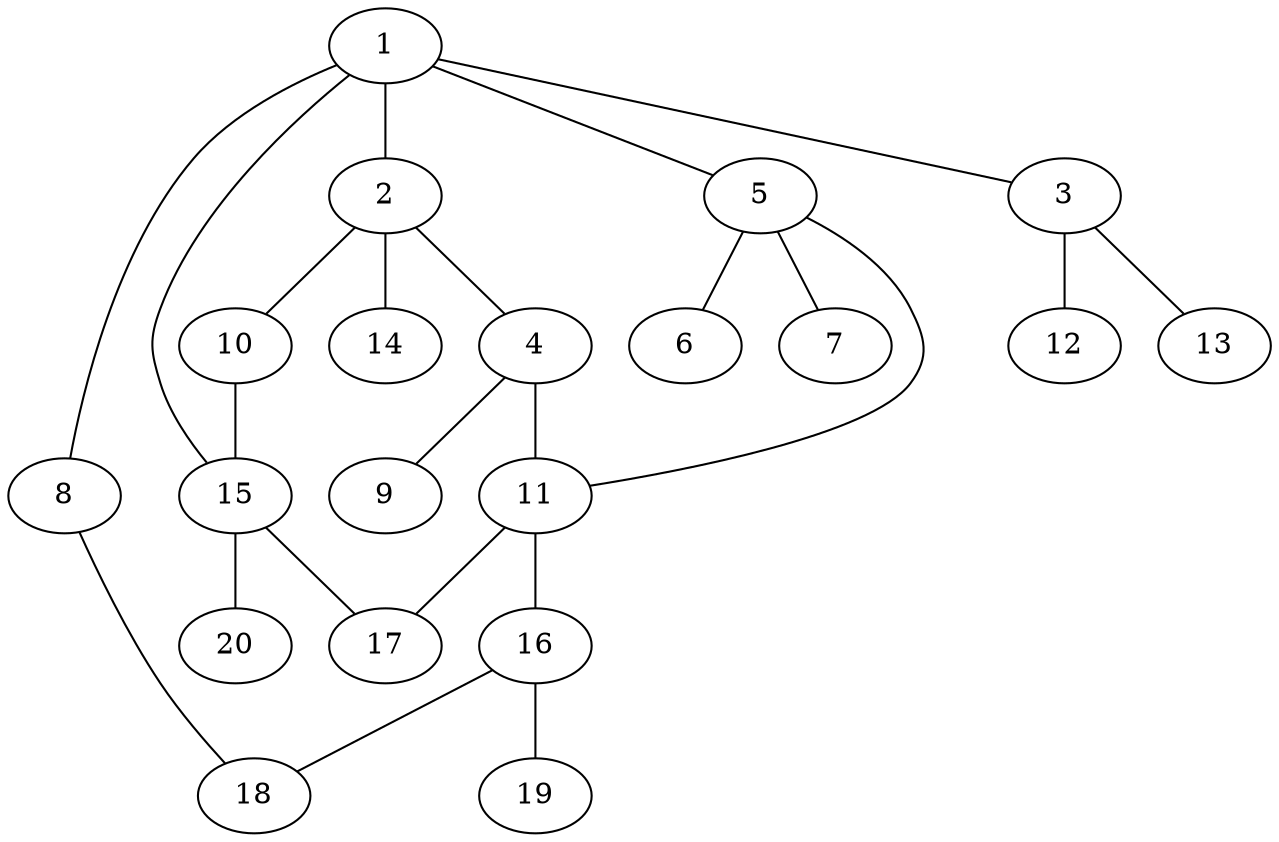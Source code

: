graph graphname {1--2
1--3
1--5
1--8
1--15
2--4
2--10
2--14
3--12
3--13
4--9
4--11
5--6
5--7
5--11
8--18
10--15
11--16
11--17
15--17
15--20
16--18
16--19
}